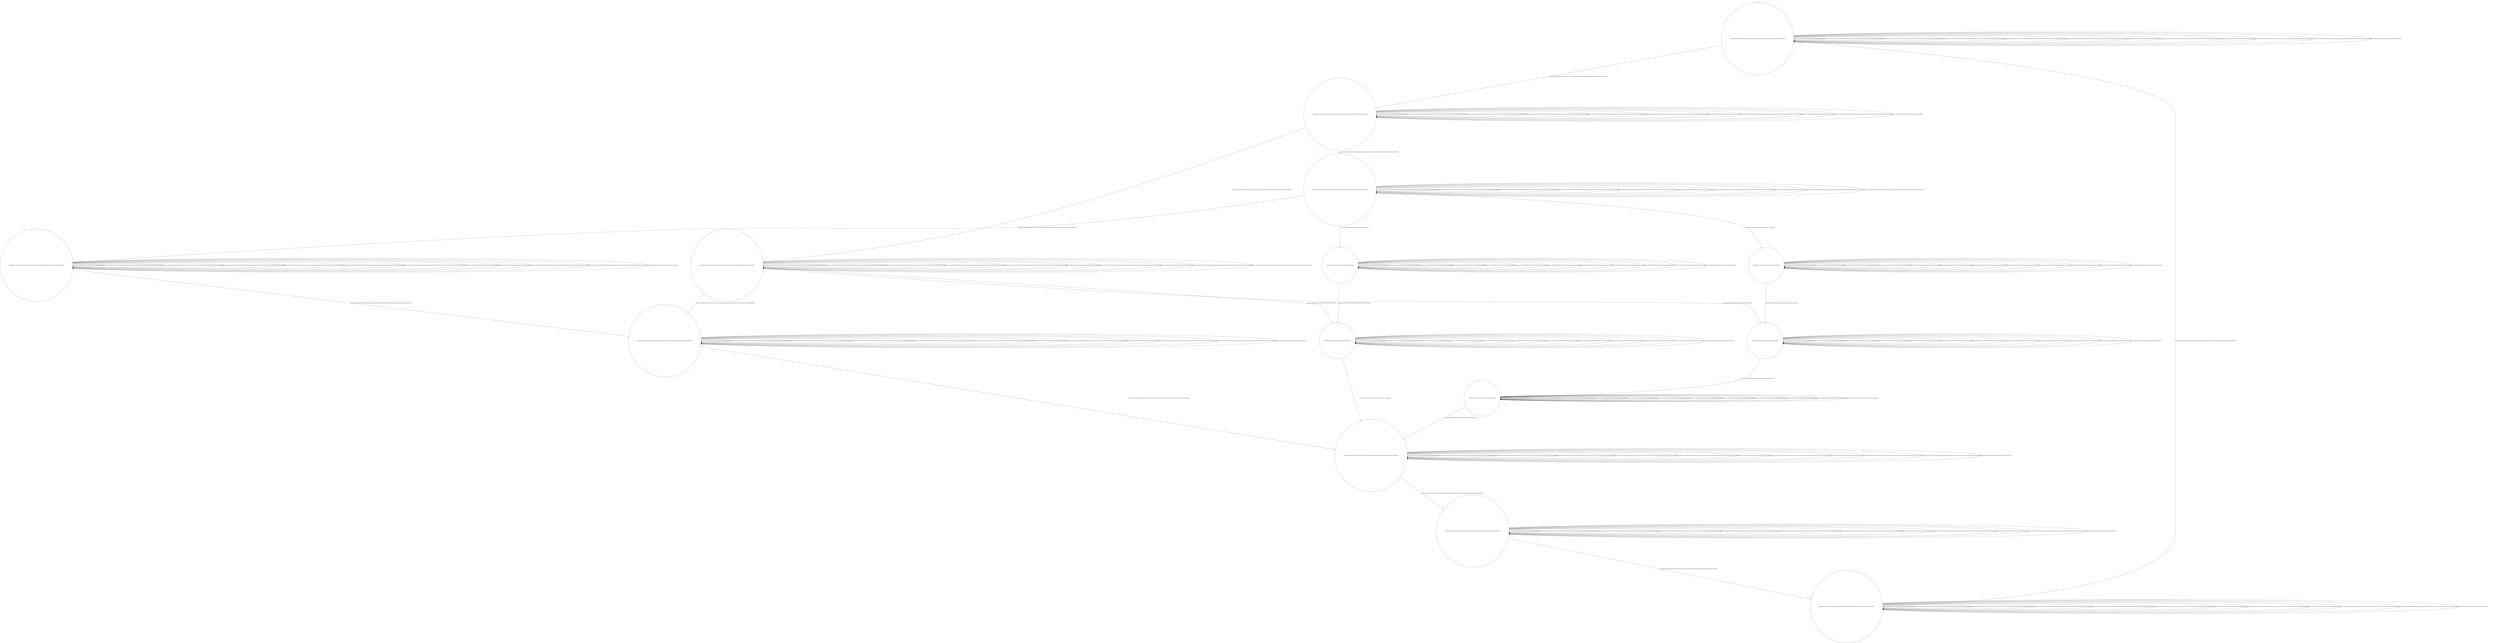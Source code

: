 digraph g {
	edge [lblstyle="above, sloped"];
	s0 [shape="circle" label="0@[((EUR and COF and TON and not DOL and not TEA and not CAP) or (EUR and COF and TEA and CAP and TON and not DOL))]"];
	s1 [shape="circle" label="1@[((EUR and COF and TON and not DOL and not TEA and not CAP) or (EUR and COF and TEA and CAP and TON and not DOL))]"];
	s2 [shape="circle" label="2@[((EUR and COF and TON and not DOL and not TEA and not CAP) or (EUR and COF and TEA and CAP and TON and not DOL))]"];
	s3 [shape="circle" label="3@[((EUR and COF and TON and not DOL and not TEA and not CAP) or (EUR and COF and TEA and CAP and TON and not DOL))]"];
	s4 [shape="circle" label="4@[((EUR and COF and TON and not DOL and not TEA and not CAP) or (EUR and COF and TEA and CAP and TON and not DOL))]"];
	s5 [shape="circle" label="5@[((EUR and COF and TON and not DOL and not TEA and not CAP) or (EUR and COF and TEA and CAP and TON and not DOL))]"];
	s6 [shape="circle" label="6@[((EUR and COF and TON and not DOL and not TEA and not CAP) or (EUR and COF and TEA and CAP and TON and not DOL))]"];
	s7 [shape="circle" label="7@[((EUR and COF and TON and not DOL and not TEA and not CAP) or (EUR and COF and TEA and CAP and TON and not DOL))]"];
	s8 [shape="circle" label="8@[((EUR and COF and TON and not DOL and not TEA and not CAP) or (EUR and COF and TEA and CAP and TON and not DOL))]"];
	s9 [shape="circle" label="9@[((EUR and COF and TEA and CAP and TON and not DOL))]"];
	s10 [shape="circle" label="10@[((EUR and COF and TEA and CAP and TON and not DOL))]"];
	s11 [shape="circle" label="11@[((EUR and COF and TEA and CAP and TON and not DOL))]"];
	s12 [shape="circle" label="12@[((EUR and COF and TEA and CAP and TON and not DOL))]"];
	s13 [shape="circle" label="13@[((EUR and COF and TEA and CAP and TON and not DOL))]"];
	s0 -> s0 [label="cap / nok() [((EUR and COF and TEA and CAP and TON and not DOL))]"];
	s0 -> s0 [label="coffee / nok() [((EUR and COF and TON and not DOL and not TEA and not CAP) or (EUR and COF and TEA and CAP and TON and not DOL))]"];
	s0 -> s0 [label="cup_taken / nok() [((EUR and COF and TON and not DOL and not TEA and not CAP) or (EUR and COF and TEA and CAP and TON and not DOL))]"];
	s0 -> s0 [label="display_done / nok() [((EUR and COF and TON and not DOL and not TEA and not CAP) or (EUR and COF and TEA and CAP and TON and not DOL))]"];
	s0 -> s1 [label="euro / ok() [((EUR and COF and TON and not DOL and not TEA and not CAP) or (EUR and COF and TEA and CAP and TON and not DOL))]"];
	s0 -> s0 [label="no_sugar / nok() [((EUR and COF and TON and not DOL and not TEA and not CAP) or (EUR and COF and TEA and CAP and TON and not DOL))]"];
	s0 -> s0 [label="pour_coffee / nok() [((EUR and COF and TON and not DOL and not TEA and not CAP) or (EUR and COF and TEA and CAP and TON and not DOL))]"];
	s0 -> s0 [label="pour_milk / nok() [((EUR and COF and TEA and CAP and TON and not DOL))]"];
	s0 -> s0 [label="pour_sugar / nok() [((EUR and COF and TON and not DOL and not TEA and not CAP) or (EUR and COF and TEA and CAP and TON and not DOL))]"];
	s0 -> s0 [label="pour_tea / nok() [((EUR and COF and TEA and CAP and TON and not DOL))]"];
	s0 -> s0 [label="ring / nok() [((EUR and COF and TON and not DOL and not TEA and not CAP) or (EUR and COF and TEA and CAP and TON and not DOL))]"];
	s0 -> s0 [label="sugar / nok() [((EUR and COF and TON and not DOL and not TEA and not CAP) or (EUR and COF and TEA and CAP and TON and not DOL))]"];
	s0 -> s0 [label="tea / nok() [((EUR and COF and TEA and CAP and TON and not DOL))]"];
	s1 -> s1 [label="cap / nok() [((EUR and COF and TEA and CAP and TON and not DOL))]"];
	s1 -> s1 [label="coffee / nok() [((EUR and COF and TON and not DOL and not TEA and not CAP) or (EUR and COF and TEA and CAP and TON and not DOL))]"];
	s1 -> s1 [label="cup_taken / nok() [((EUR and COF and TON and not DOL and not TEA and not CAP) or (EUR and COF and TEA and CAP and TON and not DOL))]"];
	s1 -> s1 [label="display_done / nok() [((EUR and COF and TON and not DOL and not TEA and not CAP) or (EUR and COF and TEA and CAP and TON and not DOL))]"];
	s1 -> s1 [label="euro / nok() [((EUR and COF and TON and not DOL and not TEA and not CAP) or (EUR and COF and TEA and CAP and TON and not DOL))]"];
	s1 -> s2 [label="no_sugar / ok() [((EUR and COF and TON and not DOL and not TEA and not CAP) or (EUR and COF and TEA and CAP and TON and not DOL))]"];
	s1 -> s1 [label="pour_coffee / nok() [((EUR and COF and TON and not DOL and not TEA and not CAP) or (EUR and COF and TEA and CAP and TON and not DOL))]"];
	s1 -> s1 [label="pour_milk / nok() [((EUR and COF and TEA and CAP and TON and not DOL))]"];
	s1 -> s1 [label="pour_sugar / nok() [((EUR and COF and TON and not DOL and not TEA and not CAP) or (EUR and COF and TEA and CAP and TON and not DOL))]"];
	s1 -> s1 [label="pour_tea / nok() [((EUR and COF and TEA and CAP and TON and not DOL))]"];
	s1 -> s1 [label="ring / nok() [((EUR and COF and TON and not DOL and not TEA and not CAP) or (EUR and COF and TEA and CAP and TON and not DOL))]"];
	s1 -> s3 [label="sugar / ok() [((EUR and COF and TON and not DOL and not TEA and not CAP) or (EUR and COF and TEA and CAP and TON and not DOL))]"];
	s1 -> s1 [label="tea / nok() [((EUR and COF and TEA and CAP and TON and not DOL))]"];
	s2 -> s11 [label="cap / ok() [((EUR and COF and TEA and CAP and TON and not DOL))]"];
	s2 -> s5 [label="coffee / ok() [((EUR and COF and TON and not DOL and not TEA and not CAP) or (EUR and COF and TEA and CAP and TON and not DOL))]"];
	s2 -> s2 [label="cup_taken / nok() [((EUR and COF and TON and not DOL and not TEA and not CAP) or (EUR and COF and TEA and CAP and TON and not DOL))]"];
	s2 -> s2 [label="display_done / nok() [((EUR and COF and TON and not DOL and not TEA and not CAP) or (EUR and COF and TEA and CAP and TON and not DOL))]"];
	s2 -> s2 [label="euro / nok() [((EUR and COF and TON and not DOL and not TEA and not CAP) or (EUR and COF and TEA and CAP and TON and not DOL))]"];
	s2 -> s2 [label="no_sugar / nok() [((EUR and COF and TON and not DOL and not TEA and not CAP) or (EUR and COF and TEA and CAP and TON and not DOL))]"];
	s2 -> s2 [label="pour_coffee / nok() [((EUR and COF and TON and not DOL and not TEA and not CAP) or (EUR and COF and TEA and CAP and TON and not DOL))]"];
	s2 -> s2 [label="pour_milk / nok() [((EUR and COF and TEA and CAP and TON and not DOL))]"];
	s2 -> s2 [label="pour_sugar / nok() [((EUR and COF and TON and not DOL and not TEA and not CAP) or (EUR and COF and TEA and CAP and TON and not DOL))]"];
	s2 -> s2 [label="pour_tea / nok() [((EUR and COF and TEA and CAP and TON and not DOL))]"];
	s2 -> s2 [label="ring / nok() [((EUR and COF and TON and not DOL and not TEA and not CAP) or (EUR and COF and TEA and CAP and TON and not DOL))]"];
	s2 -> s2 [label="sugar / void() [((EUR and COF and TON and not DOL and not TEA and not CAP) or (EUR and COF and TEA and CAP and TON and not DOL))]"];
	s2 -> s12 [label="tea / ok() [((EUR and COF and TEA and CAP and TON and not DOL))]"];
	s3 -> s9 [label="cap / ok() [((EUR and COF and TEA and CAP and TON and not DOL))]"];
	s3 -> s4 [label="coffee / ok() [((EUR and COF and TON and not DOL and not TEA and not CAP) or (EUR and COF and TEA and CAP and TON and not DOL))]"];
	s3 -> s3 [label="cup_taken / nok() [((EUR and COF and TON and not DOL and not TEA and not CAP) or (EUR and COF and TEA and CAP and TON and not DOL))]"];
	s3 -> s3 [label="display_done / nok() [((EUR and COF and TON and not DOL and not TEA and not CAP) or (EUR and COF and TEA and CAP and TON and not DOL))]"];
	s3 -> s3 [label="euro / nok() [((EUR and COF and TON and not DOL and not TEA and not CAP) or (EUR and COF and TEA and CAP and TON and not DOL))]"];
	s3 -> s3 [label="no_sugar / void() [((EUR and COF and TON and not DOL and not TEA and not CAP) or (EUR and COF and TEA and CAP and TON and not DOL))]"];
	s3 -> s3 [label="pour_coffee / nok() [((EUR and COF and TON and not DOL and not TEA and not CAP) or (EUR and COF and TEA and CAP and TON and not DOL))]"];
	s3 -> s3 [label="pour_milk / nok() [((EUR and COF and TEA and CAP and TON and not DOL))]"];
	s3 -> s3 [label="pour_sugar / nok() [((EUR and COF and TON and not DOL and not TEA and not CAP) or (EUR and COF and TEA and CAP and TON and not DOL))]"];
	s3 -> s3 [label="pour_tea / nok() [((EUR and COF and TEA and CAP and TON and not DOL))]"];
	s3 -> s3 [label="ring / nok() [((EUR and COF and TON and not DOL and not TEA and not CAP) or (EUR and COF and TEA and CAP and TON and not DOL))]"];
	s3 -> s3 [label="sugar / nok() [((EUR and COF and TON and not DOL and not TEA and not CAP) or (EUR and COF and TEA and CAP and TON and not DOL))]"];
	s3 -> s10 [label="tea / ok() [((EUR and COF and TEA and CAP and TON and not DOL))]"];
	s4 -> s4 [label="cap / void() [((EUR and COF and TEA and CAP and TON and not DOL))]"];
	s4 -> s4 [label="coffee / nok() [((EUR and COF and TON and not DOL and not TEA and not CAP) or (EUR and COF and TEA and CAP and TON and not DOL))]"];
	s4 -> s4 [label="cup_taken / nok() [((EUR and COF and TON and not DOL and not TEA and not CAP) or (EUR and COF and TEA and CAP and TON and not DOL))]"];
	s4 -> s4 [label="display_done / nok() [((EUR and COF and TON and not DOL and not TEA and not CAP) or (EUR and COF and TEA and CAP and TON and not DOL))]"];
	s4 -> s4 [label="euro / nok() [((EUR and COF and TON and not DOL and not TEA and not CAP) or (EUR and COF and TEA and CAP and TON and not DOL))]"];
	s4 -> s4 [label="no_sugar / nok() [((EUR and COF and TON and not DOL and not TEA and not CAP) or (EUR and COF and TEA and CAP and TON and not DOL))]"];
	s4 -> s4 [label="pour_coffee / nok() [((EUR and COF and TON and not DOL and not TEA and not CAP) or (EUR and COF and TEA and CAP and TON and not DOL))]"];
	s4 -> s4 [label="pour_milk / nok() [((EUR and COF and TEA and CAP and TON and not DOL))]"];
	s4 -> s5 [label="pour_sugar / ok() [((EUR and COF and TON and not DOL and not TEA and not CAP) or (EUR and COF and TEA and CAP and TON and not DOL))]"];
	s4 -> s4 [label="pour_tea / nok() [((EUR and COF and TEA and CAP and TON and not DOL))]"];
	s4 -> s4 [label="ring / nok() [((EUR and COF and TON and not DOL and not TEA and not CAP) or (EUR and COF and TEA and CAP and TON and not DOL))]"];
	s4 -> s4 [label="sugar / nok() [((EUR and COF and TON and not DOL and not TEA and not CAP) or (EUR and COF and TEA and CAP and TON and not DOL))]"];
	s4 -> s4 [label="tea / void() [((EUR and COF and TEA and CAP and TON and not DOL))]"];
	s5 -> s5 [label="cap / void() [((EUR and COF and TEA and CAP and TON and not DOL))]"];
	s5 -> s5 [label="coffee / nok() [((EUR and COF and TON and not DOL and not TEA and not CAP) or (EUR and COF and TEA and CAP and TON and not DOL))]"];
	s5 -> s5 [label="cup_taken / nok() [((EUR and COF and TON and not DOL and not TEA and not CAP) or (EUR and COF and TEA and CAP and TON and not DOL))]"];
	s5 -> s5 [label="display_done / nok() [((EUR and COF and TON and not DOL and not TEA and not CAP) or (EUR and COF and TEA and CAP and TON and not DOL))]"];
	s5 -> s5 [label="euro / nok() [((EUR and COF and TON and not DOL and not TEA and not CAP) or (EUR and COF and TEA and CAP and TON and not DOL))]"];
	s5 -> s5 [label="no_sugar / nok() [((EUR and COF and TON and not DOL and not TEA and not CAP) or (EUR and COF and TEA and CAP and TON and not DOL))]"];
	s5 -> s6 [label="pour_coffee / ok() [((EUR and COF and TON and not DOL and not TEA and not CAP) or (EUR and COF and TEA and CAP and TON and not DOL))]"];
	s5 -> s5 [label="pour_milk / nok() [((EUR and COF and TEA and CAP and TON and not DOL))]"];
	s5 -> s5 [label="pour_sugar / nok() [((EUR and COF and TON and not DOL and not TEA and not CAP) or (EUR and COF and TEA and CAP and TON and not DOL))]"];
	s5 -> s5 [label="pour_tea / nok() [((EUR and COF and TEA and CAP and TON and not DOL))]"];
	s5 -> s5 [label="ring / nok() [((EUR and COF and TON and not DOL and not TEA and not CAP) or (EUR and COF and TEA and CAP and TON and not DOL))]"];
	s5 -> s5 [label="sugar / nok() [((EUR and COF and TON and not DOL and not TEA and not CAP) or (EUR and COF and TEA and CAP and TON and not DOL))]"];
	s5 -> s5 [label="tea / void() [((EUR and COF and TEA and CAP and TON and not DOL))]"];
	s6 -> s6 [label="cap / nok() [((EUR and COF and TEA and CAP and TON and not DOL))]"];
	s6 -> s6 [label="coffee / nok() [((EUR and COF and TON and not DOL and not TEA and not CAP) or (EUR and COF and TEA and CAP and TON and not DOL))]"];
	s6 -> s6 [label="cup_taken / nok() [((EUR and COF and TON and not DOL and not TEA and not CAP) or (EUR and COF and TEA and CAP and TON and not DOL))]"];
	s6 -> s7 [label="display_done / ok() [((EUR and COF and TON and not DOL and not TEA and not CAP) or (EUR and COF and TEA and CAP and TON and not DOL))]"];
	s6 -> s6 [label="euro / nok() [((EUR and COF and TON and not DOL and not TEA and not CAP) or (EUR and COF and TEA and CAP and TON and not DOL))]"];
	s6 -> s6 [label="no_sugar / nok() [((EUR and COF and TON and not DOL and not TEA and not CAP) or (EUR and COF and TEA and CAP and TON and not DOL))]"];
	s6 -> s6 [label="pour_coffee / nok() [((EUR and COF and TON and not DOL and not TEA and not CAP) or (EUR and COF and TEA and CAP and TON and not DOL))]"];
	s6 -> s6 [label="pour_milk / nok() [((EUR and COF and TEA and CAP and TON and not DOL))]"];
	s6 -> s6 [label="pour_sugar / nok() [((EUR and COF and TON and not DOL and not TEA and not CAP) or (EUR and COF and TEA and CAP and TON and not DOL))]"];
	s6 -> s6 [label="pour_tea / nok() [((EUR and COF and TEA and CAP and TON and not DOL))]"];
	s6 -> s6 [label="ring / nok() [((EUR and COF and TON and not DOL and not TEA and not CAP) or (EUR and COF and TEA and CAP and TON and not DOL))]"];
	s6 -> s6 [label="sugar / nok() [((EUR and COF and TON and not DOL and not TEA and not CAP) or (EUR and COF and TEA and CAP and TON and not DOL))]"];
	s6 -> s6 [label="tea / nok() [((EUR and COF and TEA and CAP and TON and not DOL))]"];
	s7 -> s7 [label="cap / nok() [((EUR and COF and TEA and CAP and TON and not DOL))]"];
	s7 -> s7 [label="coffee / nok() [((EUR and COF and TON and not DOL and not TEA and not CAP) or (EUR and COF and TEA and CAP and TON and not DOL))]"];
	s7 -> s7 [label="cup_taken / nok() [((EUR and COF and TON and not DOL and not TEA and not CAP) or (EUR and COF and TEA and CAP and TON and not DOL))]"];
	s7 -> s7 [label="display_done / nok() [((EUR and COF and TON and not DOL and not TEA and not CAP) or (EUR and COF and TEA and CAP and TON and not DOL))]"];
	s7 -> s7 [label="euro / nok() [((EUR and COF and TON and not DOL and not TEA and not CAP) or (EUR and COF and TEA and CAP and TON and not DOL))]"];
	s7 -> s7 [label="no_sugar / nok() [((EUR and COF and TON and not DOL and not TEA and not CAP) or (EUR and COF and TEA and CAP and TON and not DOL))]"];
	s7 -> s7 [label="pour_coffee / nok() [((EUR and COF and TON and not DOL and not TEA and not CAP) or (EUR and COF and TEA and CAP and TON and not DOL))]"];
	s7 -> s7 [label="pour_milk / nok() [((EUR and COF and TEA and CAP and TON and not DOL))]"];
	s7 -> s7 [label="pour_sugar / nok() [((EUR and COF and TON and not DOL and not TEA and not CAP) or (EUR and COF and TEA and CAP and TON and not DOL))]"];
	s7 -> s7 [label="pour_tea / nok() [((EUR and COF and TEA and CAP and TON and not DOL))]"];
	s7 -> s8 [label="ring / ok() [((EUR and COF and TON and not DOL and not TEA and not CAP) or (EUR and COF and TEA and CAP and TON and not DOL))]"];
	s7 -> s7 [label="sugar / nok() [((EUR and COF and TON and not DOL and not TEA and not CAP) or (EUR and COF and TEA and CAP and TON and not DOL))]"];
	s7 -> s7 [label="tea / nok() [((EUR and COF and TEA and CAP and TON and not DOL))]"];
	s8 -> s8 [label="cap / nok() [((EUR and COF and TEA and CAP and TON and not DOL))]"];
	s8 -> s8 [label="coffee / nok() [((EUR and COF and TON and not DOL and not TEA and not CAP) or (EUR and COF and TEA and CAP and TON and not DOL))]"];
	s8 -> s0 [label="cup_taken / ok() [((EUR and COF and TON and not DOL and not TEA and not CAP) or (EUR and COF and TEA and CAP and TON and not DOL))]"];
	s8 -> s8 [label="display_done / nok() [((EUR and COF and TON and not DOL and not TEA and not CAP) or (EUR and COF and TEA and CAP and TON and not DOL))]"];
	s8 -> s8 [label="euro / nok() [((EUR and COF and TON and not DOL and not TEA and not CAP) or (EUR and COF and TEA and CAP and TON and not DOL))]"];
	s8 -> s8 [label="no_sugar / nok() [((EUR and COF and TON and not DOL and not TEA and not CAP) or (EUR and COF and TEA and CAP and TON and not DOL))]"];
	s8 -> s8 [label="pour_coffee / nok() [((EUR and COF and TON and not DOL and not TEA and not CAP) or (EUR and COF and TEA and CAP and TON and not DOL))]"];
	s8 -> s8 [label="pour_milk / nok() [((EUR and COF and TEA and CAP and TON and not DOL))]"];
	s8 -> s8 [label="pour_sugar / nok() [((EUR and COF and TON and not DOL and not TEA and not CAP) or (EUR and COF and TEA and CAP and TON and not DOL))]"];
	s8 -> s8 [label="pour_tea / nok() [((EUR and COF and TEA and CAP and TON and not DOL))]"];
	s8 -> s8 [label="ring / nok() [((EUR and COF and TON and not DOL and not TEA and not CAP) or (EUR and COF and TEA and CAP and TON and not DOL))]"];
	s8 -> s8 [label="sugar / nok() [((EUR and COF and TON and not DOL and not TEA and not CAP) or (EUR and COF and TEA and CAP and TON and not DOL))]"];
	s8 -> s8 [label="tea / nok() [((EUR and COF and TEA and CAP and TON and not DOL))]"];
	s9 -> s9 [label="cap / nok() [((EUR and COF and TEA and CAP and TON and not DOL))]"];
	s9 -> s9 [label="coffee / void() [((EUR and COF and TEA and CAP and TON and not DOL))]"];
	s9 -> s9 [label="cup_taken / nok() [((EUR and COF and TEA and CAP and TON and not DOL))]"];
	s9 -> s9 [label="display_done / nok() [((EUR and COF and TEA and CAP and TON and not DOL))]"];
	s9 -> s9 [label="euro / nok() [((EUR and COF and TEA and CAP and TON and not DOL))]"];
	s9 -> s9 [label="no_sugar / nok() [((EUR and COF and TEA and CAP and TON and not DOL))]"];
	s9 -> s9 [label="pour_coffee / nok() [((EUR and COF and TEA and CAP and TON and not DOL))]"];
	s9 -> s9 [label="pour_milk / nok() [((EUR and COF and TEA and CAP and TON and not DOL))]"];
	s9 -> s11 [label="pour_sugar / ok() [((EUR and COF and TEA and CAP and TON and not DOL))]"];
	s9 -> s9 [label="pour_tea / nok() [((EUR and COF and TEA and CAP and TON and not DOL))]"];
	s9 -> s9 [label="ring / nok() [((EUR and COF and TEA and CAP and TON and not DOL))]"];
	s9 -> s9 [label="sugar / nok() [((EUR and COF and TEA and CAP and TON and not DOL))]"];
	s9 -> s9 [label="tea / void() [((EUR and COF and TEA and CAP and TON and not DOL))]"];
	s10 -> s10 [label="cap / void() [((EUR and COF and TEA and CAP and TON and not DOL))]"];
	s10 -> s10 [label="coffee / void() [((EUR and COF and TEA and CAP and TON and not DOL))]"];
	s10 -> s10 [label="cup_taken / nok() [((EUR and COF and TEA and CAP and TON and not DOL))]"];
	s10 -> s10 [label="display_done / nok() [((EUR and COF and TEA and CAP and TON and not DOL))]"];
	s10 -> s10 [label="euro / nok() [((EUR and COF and TEA and CAP and TON and not DOL))]"];
	s10 -> s10 [label="no_sugar / nok() [((EUR and COF and TEA and CAP and TON and not DOL))]"];
	s10 -> s10 [label="pour_coffee / nok() [((EUR and COF and TEA and CAP and TON and not DOL))]"];
	s10 -> s10 [label="pour_milk / nok() [((EUR and COF and TEA and CAP and TON and not DOL))]"];
	s10 -> s12 [label="pour_sugar / ok() [((EUR and COF and TEA and CAP and TON and not DOL))]"];
	s10 -> s10 [label="pour_tea / nok() [((EUR and COF and TEA and CAP and TON and not DOL))]"];
	s10 -> s10 [label="ring / nok() [((EUR and COF and TEA and CAP and TON and not DOL))]"];
	s10 -> s10 [label="sugar / nok() [((EUR and COF and TEA and CAP and TON and not DOL))]"];
	s10 -> s10 [label="tea / nok() [((EUR and COF and TEA and CAP and TON and not DOL))]"];
	s11 -> s11 [label="cap / nok() [((EUR and COF and TEA and CAP and TON and not DOL))]"];
	s11 -> s11 [label="coffee / void() [((EUR and COF and TEA and CAP and TON and not DOL))]"];
	s11 -> s11 [label="cup_taken / nok() [((EUR and COF and TEA and CAP and TON and not DOL))]"];
	s11 -> s11 [label="display_done / nok() [((EUR and COF and TEA and CAP and TON and not DOL))]"];
	s11 -> s11 [label="euro / nok() [((EUR and COF and TEA and CAP and TON and not DOL))]"];
	s11 -> s11 [label="no_sugar / nok() [((EUR and COF and TEA and CAP and TON and not DOL))]"];
	s11 -> s11 [label="pour_coffee / nok() [((EUR and COF and TEA and CAP and TON and not DOL))]"];
	s11 -> s13 [label="pour_milk / ok() [((EUR and COF and TEA and CAP and TON and not DOL))]"];
	s11 -> s11 [label="pour_sugar / nok() [((EUR and COF and TEA and CAP and TON and not DOL))]"];
	s11 -> s11 [label="pour_tea / nok() [((EUR and COF and TEA and CAP and TON and not DOL))]"];
	s11 -> s11 [label="ring / nok() [((EUR and COF and TEA and CAP and TON and not DOL))]"];
	s11 -> s11 [label="sugar / nok() [((EUR and COF and TEA and CAP and TON and not DOL))]"];
	s11 -> s11 [label="tea / void() [((EUR and COF and TEA and CAP and TON and not DOL))]"];
	s12 -> s12 [label="cap / void() [((EUR and COF and TEA and CAP and TON and not DOL))]"];
	s12 -> s12 [label="coffee / void() [((EUR and COF and TEA and CAP and TON and not DOL))]"];
	s12 -> s12 [label="cup_taken / nok() [((EUR and COF and TEA and CAP and TON and not DOL))]"];
	s12 -> s12 [label="display_done / nok() [((EUR and COF and TEA and CAP and TON and not DOL))]"];
	s12 -> s12 [label="euro / nok() [((EUR and COF and TEA and CAP and TON and not DOL))]"];
	s12 -> s12 [label="no_sugar / nok() [((EUR and COF and TEA and CAP and TON and not DOL))]"];
	s12 -> s12 [label="pour_coffee / nok() [((EUR and COF and TEA and CAP and TON and not DOL))]"];
	s12 -> s12 [label="pour_milk / nok() [((EUR and COF and TEA and CAP and TON and not DOL))]"];
	s12 -> s12 [label="pour_sugar / nok() [((EUR and COF and TEA and CAP and TON and not DOL))]"];
	s12 -> s6 [label="pour_tea / ok() [((EUR and COF and TEA and CAP and TON and not DOL))]"];
	s12 -> s12 [label="ring / nok() [((EUR and COF and TEA and CAP and TON and not DOL))]"];
	s12 -> s12 [label="sugar / nok() [((EUR and COF and TEA and CAP and TON and not DOL))]"];
	s12 -> s12 [label="tea / nok() [((EUR and COF and TEA and CAP and TON and not DOL))]"];
	s13 -> s13 [label="cap / nok() [((EUR and COF and TEA and CAP and TON and not DOL))]"];
	s13 -> s13 [label="coffee / nok() [((EUR and COF and TEA and CAP and TON and not DOL))]"];
	s13 -> s13 [label="cup_taken / nok() [((EUR and COF and TEA and CAP and TON and not DOL))]"];
	s13 -> s13 [label="display_done / nok() [((EUR and COF and TEA and CAP and TON and not DOL))]"];
	s13 -> s13 [label="euro / nok() [((EUR and COF and TEA and CAP and TON and not DOL))]"];
	s13 -> s13 [label="no_sugar / nok() [((EUR and COF and TEA and CAP and TON and not DOL))]"];
	s13 -> s6 [label="pour_coffee / ok() [((EUR and COF and TEA and CAP and TON and not DOL))]"];
	s13 -> s13 [label="pour_milk / nok() [((EUR and COF and TEA and CAP and TON and not DOL))]"];
	s13 -> s13 [label="pour_sugar / nok() [((EUR and COF and TEA and CAP and TON and not DOL))]"];
	s13 -> s13 [label="pour_tea / nok() [((EUR and COF and TEA and CAP and TON and not DOL))]"];
	s13 -> s13 [label="ring / nok() [((EUR and COF and TEA and CAP and TON and not DOL))]"];
	s13 -> s13 [label="sugar / nok() [((EUR and COF and TEA and CAP and TON and not DOL))]"];
	s13 -> s13 [label="tea / nok() [((EUR and COF and TEA and CAP and TON and not DOL))]"];
	__start0 [label="" shape="none" width="0" height="0"];
	__start0 -> s0;
}